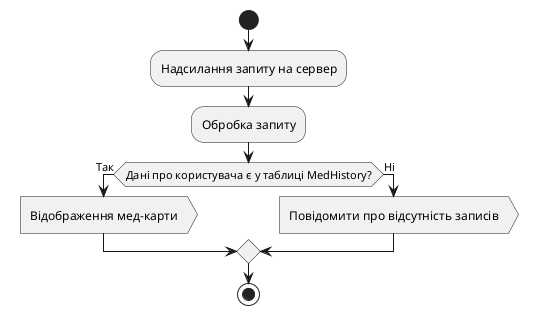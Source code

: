 @startuml
start
:Надсилання запиту на сервер;
:Обробка запиту;
if (Дані про користувача є у таблиці MedHistory?) then (Так)
    :Відображення мед-карти>
else(Ні)
    :Повідомити про відсутність записів>
endif
stop
@enduml
